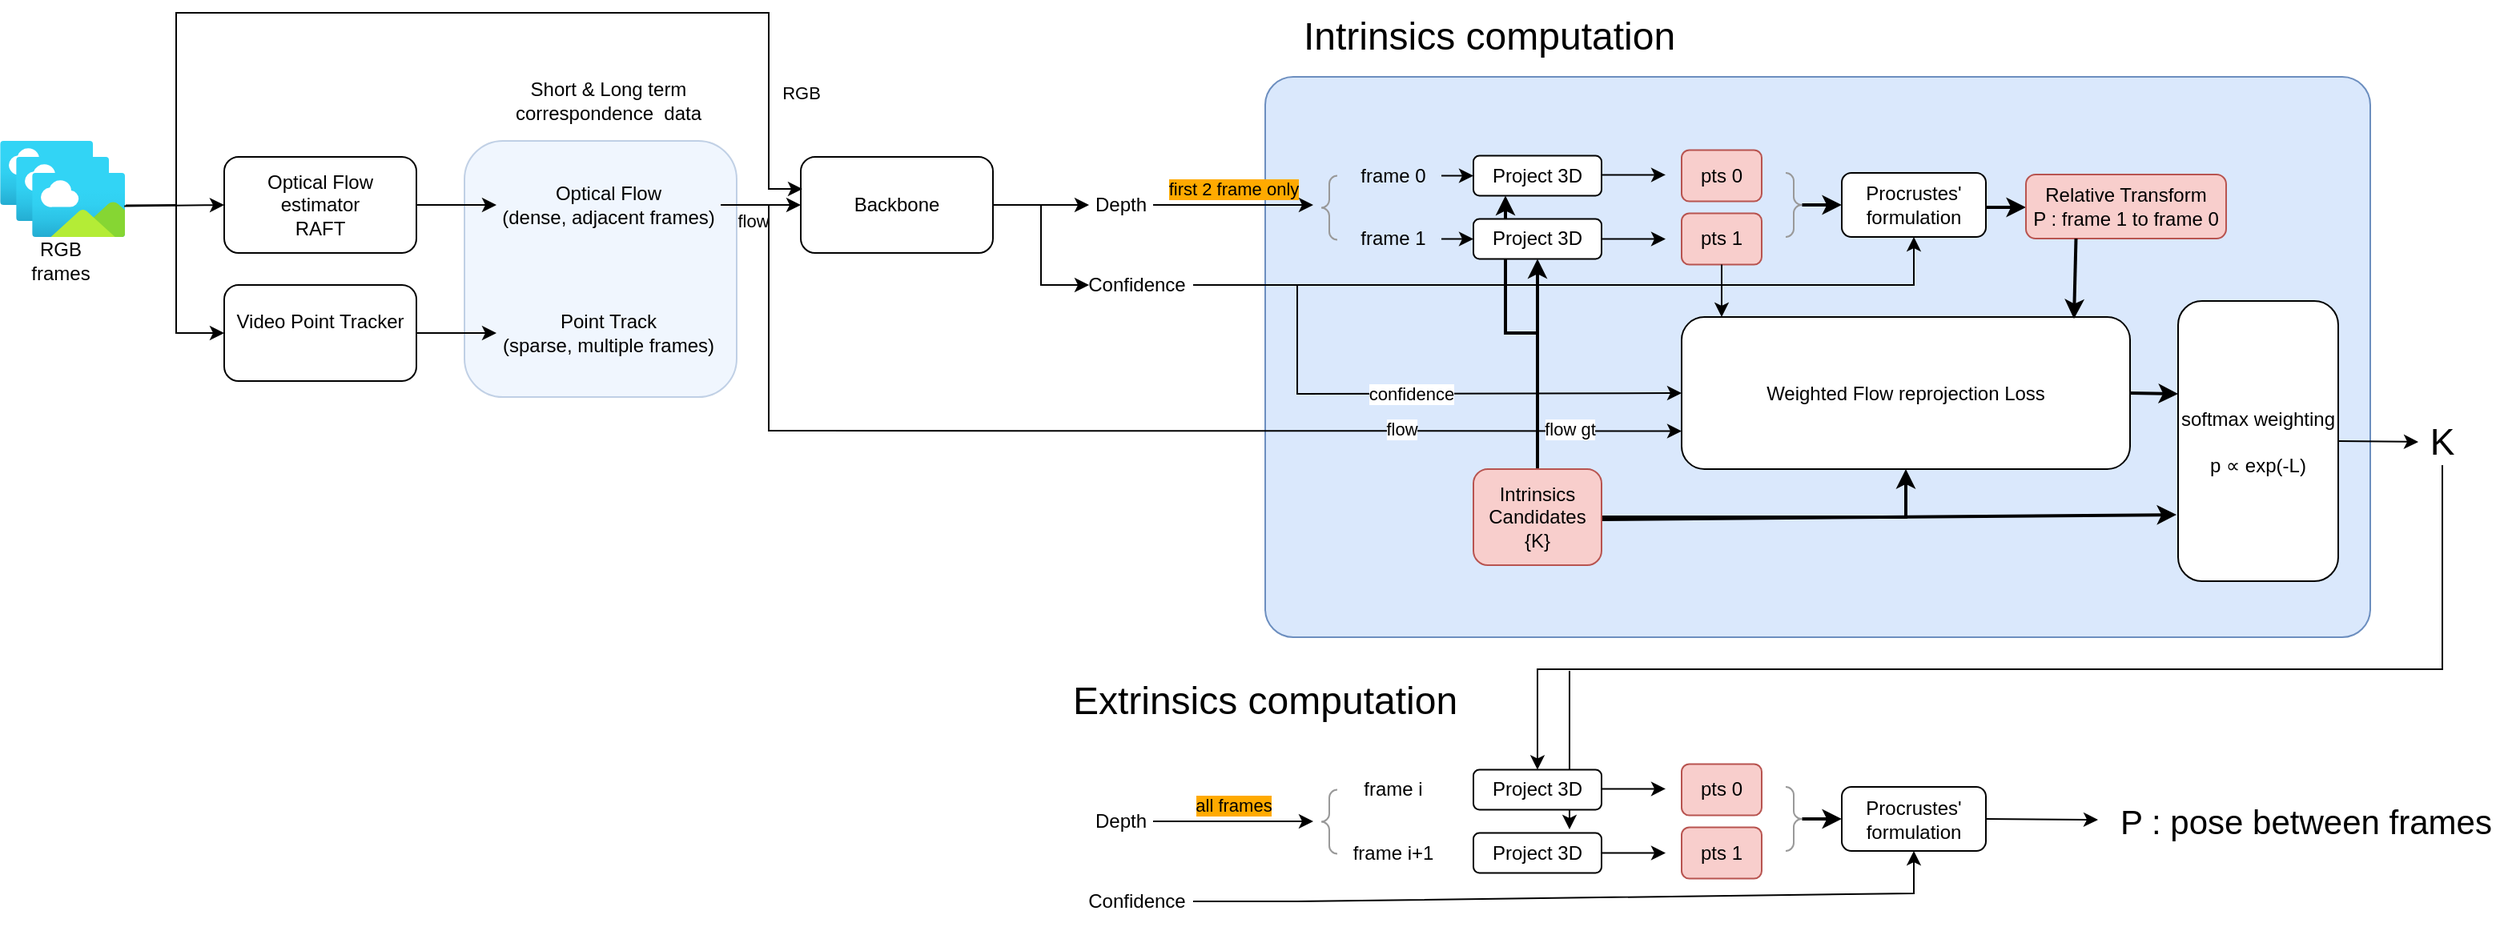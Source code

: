 <mxfile version="24.6.4" type="github">
  <diagram name="Page-1" id="CSq9gCIMowh4JgRdvS-1">
    <mxGraphModel dx="1307" dy="871" grid="1" gridSize="10" guides="1" tooltips="1" connect="1" arrows="1" fold="1" page="1" pageScale="1" pageWidth="850" pageHeight="1100" math="0" shadow="0">
      <root>
        <mxCell id="0" />
        <mxCell id="1" parent="0" />
        <mxCell id="t7wNLIaEmJvvrZCw4mbj-98" value="" style="endArrow=classic;html=1;rounded=0;" edge="1" parent="1">
          <mxGeometry width="50" height="50" relative="1" as="geometry">
            <mxPoint x="1060" y="531" as="sourcePoint" />
            <mxPoint x="1060" y="630" as="targetPoint" />
          </mxGeometry>
        </mxCell>
        <mxCell id="t7wNLIaEmJvvrZCw4mbj-74" value="" style="rounded=1;whiteSpace=wrap;html=1;fillColor=#dae8fc;strokeColor=#6c8ebf;arcSize=5;" vertex="1" parent="1">
          <mxGeometry x="870" y="160" width="690" height="350" as="geometry" />
        </mxCell>
        <mxCell id="t7wNLIaEmJvvrZCw4mbj-75" style="edgeStyle=orthogonalEdgeStyle;rounded=0;orthogonalLoop=1;jettySize=auto;html=1;entryX=0.25;entryY=1;entryDx=0;entryDy=0;strokeWidth=2;" edge="1" parent="1" target="t7wNLIaEmJvvrZCw4mbj-35">
          <mxGeometry relative="1" as="geometry">
            <mxPoint x="1040" y="320" as="sourcePoint" />
            <Array as="points">
              <mxPoint x="1020" y="320" />
            </Array>
          </mxGeometry>
        </mxCell>
        <mxCell id="t7wNLIaEmJvvrZCw4mbj-16" value="" style="rounded=1;whiteSpace=wrap;html=1;fillColor=#dae8fc;strokeColor=#6c8ebf;opacity=40;" vertex="1" parent="1">
          <mxGeometry x="370" y="200" width="170" height="160" as="geometry" />
        </mxCell>
        <mxCell id="t7wNLIaEmJvvrZCw4mbj-1" value="" style="image;aspect=fixed;html=1;points=[];align=center;fontSize=12;image=img/lib/azure2/general/Image.svg;" vertex="1" parent="1">
          <mxGeometry x="80" y="200" width="58.18" height="40" as="geometry" />
        </mxCell>
        <mxCell id="t7wNLIaEmJvvrZCw4mbj-2" value="" style="image;aspect=fixed;html=1;points=[];align=center;fontSize=12;image=img/lib/azure2/general/Image.svg;" vertex="1" parent="1">
          <mxGeometry x="90" y="210" width="58.18" height="40" as="geometry" />
        </mxCell>
        <mxCell id="t7wNLIaEmJvvrZCw4mbj-3" value="" style="image;aspect=fixed;html=1;points=[];align=center;fontSize=12;image=img/lib/azure2/general/Image.svg;" vertex="1" parent="1">
          <mxGeometry x="100" y="220" width="58.18" height="40" as="geometry" />
        </mxCell>
        <mxCell id="t7wNLIaEmJvvrZCw4mbj-4" value="RGB frames" style="text;html=1;align=center;verticalAlign=middle;whiteSpace=wrap;rounded=0;" vertex="1" parent="1">
          <mxGeometry x="88.18" y="260" width="60" height="30" as="geometry" />
        </mxCell>
        <mxCell id="t7wNLIaEmJvvrZCw4mbj-5" value="Optical Flow estimator&lt;div&gt;RAFT&lt;/div&gt;" style="rounded=1;whiteSpace=wrap;html=1;" vertex="1" parent="1">
          <mxGeometry x="220" y="210" width="120" height="60" as="geometry" />
        </mxCell>
        <mxCell id="t7wNLIaEmJvvrZCw4mbj-6" value="Video Point Tracker&lt;div&gt;&lt;br&gt;&lt;/div&gt;" style="rounded=1;whiteSpace=wrap;html=1;" vertex="1" parent="1">
          <mxGeometry x="220" y="290" width="120" height="60" as="geometry" />
        </mxCell>
        <mxCell id="t7wNLIaEmJvvrZCw4mbj-7" value="" style="endArrow=classic;html=1;rounded=0;exitX=0.99;exitY=0.519;exitDx=0;exitDy=0;exitPerimeter=0;entryX=0;entryY=0.5;entryDx=0;entryDy=0;" edge="1" parent="1" source="t7wNLIaEmJvvrZCw4mbj-3" target="t7wNLIaEmJvvrZCw4mbj-5">
          <mxGeometry width="50" height="50" relative="1" as="geometry">
            <mxPoint x="140" y="400" as="sourcePoint" />
            <mxPoint x="190" y="350" as="targetPoint" />
          </mxGeometry>
        </mxCell>
        <mxCell id="t7wNLIaEmJvvrZCw4mbj-9" value="" style="endArrow=classic;html=1;rounded=0;exitX=1.006;exitY=0.507;exitDx=0;exitDy=0;exitPerimeter=0;entryX=0;entryY=0.5;entryDx=0;entryDy=0;" edge="1" parent="1" source="t7wNLIaEmJvvrZCw4mbj-3" target="t7wNLIaEmJvvrZCw4mbj-6">
          <mxGeometry width="50" height="50" relative="1" as="geometry">
            <mxPoint x="100" y="390" as="sourcePoint" />
            <mxPoint x="150" y="340" as="targetPoint" />
            <Array as="points">
              <mxPoint x="190" y="240" />
              <mxPoint x="190" y="320" />
            </Array>
          </mxGeometry>
        </mxCell>
        <mxCell id="t7wNLIaEmJvvrZCw4mbj-12" value="" style="endArrow=classic;html=1;rounded=0;exitX=1;exitY=0.5;exitDx=0;exitDy=0;" edge="1" parent="1" source="t7wNLIaEmJvvrZCw4mbj-5">
          <mxGeometry width="50" height="50" relative="1" as="geometry">
            <mxPoint x="370" y="270" as="sourcePoint" />
            <mxPoint x="390" y="240" as="targetPoint" />
          </mxGeometry>
        </mxCell>
        <mxCell id="t7wNLIaEmJvvrZCw4mbj-13" value="Optical Flow&lt;div&gt;(dense, adjacent frames)&lt;/div&gt;" style="text;html=1;align=center;verticalAlign=middle;whiteSpace=wrap;rounded=0;" vertex="1" parent="1">
          <mxGeometry x="390" y="225" width="140" height="30" as="geometry" />
        </mxCell>
        <mxCell id="t7wNLIaEmJvvrZCw4mbj-14" value="" style="endArrow=classic;html=1;rounded=0;exitX=1;exitY=0.5;exitDx=0;exitDy=0;" edge="1" parent="1" source="t7wNLIaEmJvvrZCw4mbj-6">
          <mxGeometry width="50" height="50" relative="1" as="geometry">
            <mxPoint x="380" y="400" as="sourcePoint" />
            <mxPoint x="390" y="320" as="targetPoint" />
          </mxGeometry>
        </mxCell>
        <mxCell id="t7wNLIaEmJvvrZCw4mbj-15" value="Point Track&lt;div&gt;(sparse, multiple frames)&lt;/div&gt;" style="text;html=1;align=center;verticalAlign=middle;whiteSpace=wrap;rounded=0;" vertex="1" parent="1">
          <mxGeometry x="390" y="305" width="140" height="30" as="geometry" />
        </mxCell>
        <mxCell id="t7wNLIaEmJvvrZCw4mbj-17" value="Short &amp;amp; Long term correspondence &amp;nbsp;data" style="text;html=1;align=center;verticalAlign=middle;whiteSpace=wrap;rounded=0;" vertex="1" parent="1">
          <mxGeometry x="400" y="160" width="120" height="30" as="geometry" />
        </mxCell>
        <mxCell id="t7wNLIaEmJvvrZCw4mbj-18" value="Backbone" style="rounded=1;whiteSpace=wrap;html=1;" vertex="1" parent="1">
          <mxGeometry x="580" y="210" width="120" height="60" as="geometry" />
        </mxCell>
        <mxCell id="t7wNLIaEmJvvrZCw4mbj-19" value="" style="endArrow=classic;html=1;rounded=0;exitX=1;exitY=0.5;exitDx=0;exitDy=0;entryX=0;entryY=0.5;entryDx=0;entryDy=0;" edge="1" parent="1" source="t7wNLIaEmJvvrZCw4mbj-13" target="t7wNLIaEmJvvrZCw4mbj-18">
          <mxGeometry width="50" height="50" relative="1" as="geometry">
            <mxPoint x="580" y="360" as="sourcePoint" />
            <mxPoint x="630" y="310" as="targetPoint" />
          </mxGeometry>
        </mxCell>
        <mxCell id="t7wNLIaEmJvvrZCw4mbj-22" value="flow" style="edgeLabel;html=1;align=center;verticalAlign=middle;resizable=0;points=[];" vertex="1" connectable="0" parent="t7wNLIaEmJvvrZCw4mbj-19">
          <mxGeometry x="0.2" relative="1" as="geometry">
            <mxPoint x="-10" y="10" as="offset" />
          </mxGeometry>
        </mxCell>
        <mxCell id="t7wNLIaEmJvvrZCw4mbj-20" value="" style="endArrow=classic;html=1;rounded=0;" edge="1" parent="1">
          <mxGeometry width="50" height="50" relative="1" as="geometry">
            <mxPoint x="190" y="240" as="sourcePoint" />
            <mxPoint x="581" y="230" as="targetPoint" />
            <Array as="points">
              <mxPoint x="190" y="120" />
              <mxPoint x="560" y="120" />
              <mxPoint x="560" y="230" />
            </Array>
          </mxGeometry>
        </mxCell>
        <mxCell id="t7wNLIaEmJvvrZCw4mbj-21" value="RGB" style="edgeLabel;html=1;align=center;verticalAlign=middle;resizable=0;points=[];" vertex="1" connectable="0" parent="t7wNLIaEmJvvrZCw4mbj-20">
          <mxGeometry x="0.706" y="1" relative="1" as="geometry">
            <mxPoint x="19" y="10" as="offset" />
          </mxGeometry>
        </mxCell>
        <mxCell id="t7wNLIaEmJvvrZCw4mbj-23" value="" style="endArrow=classic;html=1;rounded=0;exitX=1;exitY=0.5;exitDx=0;exitDy=0;" edge="1" parent="1" source="t7wNLIaEmJvvrZCw4mbj-18">
          <mxGeometry width="50" height="50" relative="1" as="geometry">
            <mxPoint x="740" y="340" as="sourcePoint" />
            <mxPoint x="760" y="240" as="targetPoint" />
          </mxGeometry>
        </mxCell>
        <mxCell id="t7wNLIaEmJvvrZCw4mbj-24" value="Depth" style="text;html=1;align=center;verticalAlign=middle;whiteSpace=wrap;rounded=0;" vertex="1" parent="1">
          <mxGeometry x="760" y="225" width="40" height="30" as="geometry" />
        </mxCell>
        <mxCell id="t7wNLIaEmJvvrZCw4mbj-25" value="Confidence" style="text;html=1;align=center;verticalAlign=middle;whiteSpace=wrap;rounded=0;" vertex="1" parent="1">
          <mxGeometry x="755" y="275" width="70" height="30" as="geometry" />
        </mxCell>
        <mxCell id="t7wNLIaEmJvvrZCw4mbj-26" value="" style="endArrow=classic;html=1;rounded=0;" edge="1" parent="1">
          <mxGeometry width="50" height="50" relative="1" as="geometry">
            <mxPoint x="700" y="240" as="sourcePoint" />
            <mxPoint x="760" y="290" as="targetPoint" />
            <Array as="points">
              <mxPoint x="730" y="240" />
              <mxPoint x="730" y="290" />
            </Array>
          </mxGeometry>
        </mxCell>
        <mxCell id="t7wNLIaEmJvvrZCw4mbj-30" value="&lt;font style=&quot;font-size: 24px;&quot;&gt;Intrinsics computation&lt;/font&gt;" style="text;html=1;align=center;verticalAlign=middle;whiteSpace=wrap;rounded=0;" vertex="1" parent="1">
          <mxGeometry x="890" y="120" width="240" height="30" as="geometry" />
        </mxCell>
        <mxCell id="t7wNLIaEmJvvrZCw4mbj-31" value="" style="endArrow=classic;html=1;rounded=0;exitX=1;exitY=0.5;exitDx=0;exitDy=0;" edge="1" parent="1" source="t7wNLIaEmJvvrZCw4mbj-24">
          <mxGeometry width="50" height="50" relative="1" as="geometry">
            <mxPoint x="830" y="500" as="sourcePoint" />
            <mxPoint x="900" y="240" as="targetPoint" />
          </mxGeometry>
        </mxCell>
        <mxCell id="t7wNLIaEmJvvrZCw4mbj-32" value="first 2 frame only" style="edgeLabel;html=1;align=center;verticalAlign=middle;resizable=0;points=[];labelBackgroundColor=#ffaa00;" vertex="1" connectable="0" parent="t7wNLIaEmJvvrZCw4mbj-31">
          <mxGeometry x="0.153" y="1" relative="1" as="geometry">
            <mxPoint x="-8" y="-9" as="offset" />
          </mxGeometry>
        </mxCell>
        <mxCell id="t7wNLIaEmJvvrZCw4mbj-34" value="" style="endArrow=classic;html=1;rounded=0;entryX=0.5;entryY=1;entryDx=0;entryDy=0;exitX=0.5;exitY=0;exitDx=0;exitDy=0;strokeWidth=2;" edge="1" parent="1" source="t7wNLIaEmJvvrZCw4mbj-33" target="t7wNLIaEmJvvrZCw4mbj-37">
          <mxGeometry width="50" height="50" relative="1" as="geometry">
            <mxPoint x="1040" y="290" as="sourcePoint" />
            <mxPoint x="980" y="370" as="targetPoint" />
          </mxGeometry>
        </mxCell>
        <mxCell id="t7wNLIaEmJvvrZCw4mbj-35" value="Project 3D" style="rounded=1;whiteSpace=wrap;html=1;" vertex="1" parent="1">
          <mxGeometry x="1000" y="209.25" width="80" height="25" as="geometry" />
        </mxCell>
        <mxCell id="t7wNLIaEmJvvrZCw4mbj-36" value="" style="labelPosition=right;align=left;strokeWidth=1;shape=mxgraph.mockup.markup.curlyBrace;html=1;shadow=0;dashed=0;strokeColor=#999999;direction=north;" vertex="1" parent="1">
          <mxGeometry x="900" y="221.75" width="20" height="40" as="geometry" />
        </mxCell>
        <mxCell id="t7wNLIaEmJvvrZCw4mbj-37" value="Project 3D" style="rounded=1;whiteSpace=wrap;html=1;" vertex="1" parent="1">
          <mxGeometry x="1000" y="248.75" width="80" height="25" as="geometry" />
        </mxCell>
        <mxCell id="t7wNLIaEmJvvrZCw4mbj-38" value="frame 0" style="text;html=1;align=center;verticalAlign=middle;whiteSpace=wrap;rounded=0;" vertex="1" parent="1">
          <mxGeometry x="920" y="206.75" width="60" height="30" as="geometry" />
        </mxCell>
        <mxCell id="t7wNLIaEmJvvrZCw4mbj-39" value="frame 1" style="text;html=1;align=center;verticalAlign=middle;whiteSpace=wrap;rounded=0;" vertex="1" parent="1">
          <mxGeometry x="920" y="246.25" width="60" height="30" as="geometry" />
        </mxCell>
        <mxCell id="t7wNLIaEmJvvrZCw4mbj-40" value="" style="endArrow=classic;html=1;rounded=0;exitX=1;exitY=0.5;exitDx=0;exitDy=0;entryX=0;entryY=0.5;entryDx=0;entryDy=0;" edge="1" parent="1" source="t7wNLIaEmJvvrZCw4mbj-38" target="t7wNLIaEmJvvrZCw4mbj-35">
          <mxGeometry width="50" height="50" relative="1" as="geometry">
            <mxPoint x="1000" y="301.75" as="sourcePoint" />
            <mxPoint x="1050" y="251.75" as="targetPoint" />
          </mxGeometry>
        </mxCell>
        <mxCell id="t7wNLIaEmJvvrZCw4mbj-41" value="" style="endArrow=classic;html=1;rounded=0;exitX=1;exitY=0.5;exitDx=0;exitDy=0;entryX=0;entryY=0.5;entryDx=0;entryDy=0;" edge="1" parent="1" source="t7wNLIaEmJvvrZCw4mbj-39" target="t7wNLIaEmJvvrZCw4mbj-37">
          <mxGeometry width="50" height="50" relative="1" as="geometry">
            <mxPoint x="970" y="341.25" as="sourcePoint" />
            <mxPoint x="1020" y="291.25" as="targetPoint" />
          </mxGeometry>
        </mxCell>
        <mxCell id="t7wNLIaEmJvvrZCw4mbj-42" value="" style="endArrow=classic;html=1;rounded=0;exitX=1;exitY=0.5;exitDx=0;exitDy=0;" edge="1" parent="1" source="t7wNLIaEmJvvrZCw4mbj-37">
          <mxGeometry width="50" height="50" relative="1" as="geometry">
            <mxPoint x="1130" y="281.25" as="sourcePoint" />
            <mxPoint x="1120" y="261.25" as="targetPoint" />
          </mxGeometry>
        </mxCell>
        <mxCell id="t7wNLIaEmJvvrZCw4mbj-43" value="" style="endArrow=classic;html=1;rounded=0;exitX=1;exitY=0.5;exitDx=0;exitDy=0;" edge="1" parent="1">
          <mxGeometry width="50" height="50" relative="1" as="geometry">
            <mxPoint x="1080" y="221.21" as="sourcePoint" />
            <mxPoint x="1120" y="221.21" as="targetPoint" />
          </mxGeometry>
        </mxCell>
        <mxCell id="t7wNLIaEmJvvrZCw4mbj-45" value="pts 0" style="rounded=1;whiteSpace=wrap;html=1;fillColor=#f8cecc;strokeColor=#b85450;" vertex="1" parent="1">
          <mxGeometry x="1130" y="205.75" width="50" height="32" as="geometry" />
        </mxCell>
        <mxCell id="t7wNLIaEmJvvrZCw4mbj-46" value="pts 1" style="rounded=1;whiteSpace=wrap;html=1;fillColor=#f8cecc;strokeColor=#b85450;" vertex="1" parent="1">
          <mxGeometry x="1130" y="245.25" width="50" height="32" as="geometry" />
        </mxCell>
        <mxCell id="t7wNLIaEmJvvrZCw4mbj-53" value="" style="labelPosition=right;align=left;strokeWidth=1;shape=mxgraph.mockup.markup.curlyBrace;html=1;shadow=0;dashed=0;strokeColor=#999999;direction=north;rotation=-180;" vertex="1" parent="1">
          <mxGeometry x="1190" y="220" width="20" height="40" as="geometry" />
        </mxCell>
        <mxCell id="t7wNLIaEmJvvrZCw4mbj-54" value="Procrustes&#39; formulation" style="rounded=1;whiteSpace=wrap;html=1;" vertex="1" parent="1">
          <mxGeometry x="1230" y="220" width="90" height="40" as="geometry" />
        </mxCell>
        <mxCell id="t7wNLIaEmJvvrZCw4mbj-55" value="" style="endArrow=classic;html=1;rounded=0;exitX=0.501;exitY=0.239;exitDx=0;exitDy=0;exitPerimeter=0;entryX=0;entryY=0.5;entryDx=0;entryDy=0;strokeWidth=2;" edge="1" parent="1" source="t7wNLIaEmJvvrZCw4mbj-53" target="t7wNLIaEmJvvrZCw4mbj-54">
          <mxGeometry width="50" height="50" relative="1" as="geometry">
            <mxPoint x="1140" y="360" as="sourcePoint" />
            <mxPoint x="1190" y="310" as="targetPoint" />
          </mxGeometry>
        </mxCell>
        <mxCell id="t7wNLIaEmJvvrZCw4mbj-56" value="" style="endArrow=classic;html=1;rounded=0;exitX=0.501;exitY=0.239;exitDx=0;exitDy=0;exitPerimeter=0;entryX=0;entryY=0.5;entryDx=0;entryDy=0;strokeWidth=2;" edge="1" parent="1">
          <mxGeometry width="50" height="50" relative="1" as="geometry">
            <mxPoint x="1320" y="241.48" as="sourcePoint" />
            <mxPoint x="1345" y="241.48" as="targetPoint" />
          </mxGeometry>
        </mxCell>
        <mxCell id="t7wNLIaEmJvvrZCw4mbj-58" value="Relative Transform&lt;div&gt;P : frame 1 to frame 0&lt;/div&gt;" style="rounded=1;whiteSpace=wrap;html=1;fillColor=#f8cecc;strokeColor=#b85450;" vertex="1" parent="1">
          <mxGeometry x="1345" y="221" width="125" height="40" as="geometry" />
        </mxCell>
        <mxCell id="t7wNLIaEmJvvrZCw4mbj-59" value="Weighted Flow reprojection Loss" style="rounded=1;whiteSpace=wrap;html=1;" vertex="1" parent="1">
          <mxGeometry x="1130" y="310" width="280" height="95" as="geometry" />
        </mxCell>
        <mxCell id="t7wNLIaEmJvvrZCw4mbj-61" value="" style="endArrow=classic;html=1;rounded=0;exitX=0.5;exitY=1;exitDx=0;exitDy=0;" edge="1" parent="1" source="t7wNLIaEmJvvrZCw4mbj-46">
          <mxGeometry width="50" height="50" relative="1" as="geometry">
            <mxPoint x="1080" y="430" as="sourcePoint" />
            <mxPoint x="1155" y="310" as="targetPoint" />
          </mxGeometry>
        </mxCell>
        <mxCell id="t7wNLIaEmJvvrZCw4mbj-62" value="" style="endArrow=classic;html=1;rounded=0;exitX=0.25;exitY=1;exitDx=0;exitDy=0;entryX=0.875;entryY=0.012;entryDx=0;entryDy=0;entryPerimeter=0;strokeWidth=2;" edge="1" parent="1" source="t7wNLIaEmJvvrZCw4mbj-58" target="t7wNLIaEmJvvrZCw4mbj-59">
          <mxGeometry width="50" height="50" relative="1" as="geometry">
            <mxPoint x="1380" y="380" as="sourcePoint" />
            <mxPoint x="1430" y="330" as="targetPoint" />
          </mxGeometry>
        </mxCell>
        <mxCell id="t7wNLIaEmJvvrZCw4mbj-63" value="" style="endArrow=classic;html=1;rounded=0;exitX=1.012;exitY=0.183;exitDx=0;exitDy=0;strokeWidth=2;exitPerimeter=0;" edge="1" parent="1">
          <mxGeometry width="50" height="50" relative="1" as="geometry">
            <mxPoint x="1080.0" y="436.49" as="sourcePoint" />
            <mxPoint x="1439.04" y="433.51" as="targetPoint" />
          </mxGeometry>
        </mxCell>
        <mxCell id="t7wNLIaEmJvvrZCw4mbj-64" value="" style="endArrow=classic;html=1;rounded=0;entryX=0;entryY=0.5;entryDx=0;entryDy=0;exitX=1;exitY=0.5;exitDx=0;exitDy=0;" edge="1" parent="1" source="t7wNLIaEmJvvrZCw4mbj-25" target="t7wNLIaEmJvvrZCw4mbj-59">
          <mxGeometry width="50" height="50" relative="1" as="geometry">
            <mxPoint x="880" y="440" as="sourcePoint" />
            <mxPoint x="930" y="390" as="targetPoint" />
            <Array as="points">
              <mxPoint x="890" y="290" />
              <mxPoint x="890" y="358" />
            </Array>
          </mxGeometry>
        </mxCell>
        <mxCell id="t7wNLIaEmJvvrZCw4mbj-68" value="confidence" style="edgeLabel;html=1;align=center;verticalAlign=middle;resizable=0;points=[];" vertex="1" connectable="0" parent="t7wNLIaEmJvvrZCw4mbj-64">
          <mxGeometry x="0.149" y="1" relative="1" as="geometry">
            <mxPoint x="-11" y="1" as="offset" />
          </mxGeometry>
        </mxCell>
        <mxCell id="t7wNLIaEmJvvrZCw4mbj-65" value="" style="endArrow=classic;html=1;rounded=0;entryX=0;entryY=0.75;entryDx=0;entryDy=0;" edge="1" parent="1" target="t7wNLIaEmJvvrZCw4mbj-59">
          <mxGeometry width="50" height="50" relative="1" as="geometry">
            <mxPoint x="560" y="240" as="sourcePoint" />
            <mxPoint x="1120" y="390" as="targetPoint" />
            <Array as="points">
              <mxPoint x="560" y="381" />
            </Array>
          </mxGeometry>
        </mxCell>
        <mxCell id="t7wNLIaEmJvvrZCw4mbj-67" value="flow gt" style="edgeLabel;html=1;align=center;verticalAlign=middle;resizable=0;points=[];" vertex="1" connectable="0" parent="t7wNLIaEmJvvrZCw4mbj-65">
          <mxGeometry x="0.801" y="1" relative="1" as="geometry">
            <mxPoint as="offset" />
          </mxGeometry>
        </mxCell>
        <mxCell id="t7wNLIaEmJvvrZCw4mbj-69" value="flow" style="edgeLabel;html=1;align=center;verticalAlign=middle;resizable=0;points=[];" vertex="1" connectable="0" parent="t7wNLIaEmJvvrZCw4mbj-65">
          <mxGeometry x="0.507" y="1" relative="1" as="geometry">
            <mxPoint as="offset" />
          </mxGeometry>
        </mxCell>
        <mxCell id="t7wNLIaEmJvvrZCw4mbj-76" style="edgeStyle=orthogonalEdgeStyle;rounded=0;orthogonalLoop=1;jettySize=auto;html=1;exitX=1;exitY=0.5;exitDx=0;exitDy=0;entryX=0.5;entryY=1;entryDx=0;entryDy=0;strokeWidth=2;" edge="1" parent="1" source="t7wNLIaEmJvvrZCw4mbj-33" target="t7wNLIaEmJvvrZCw4mbj-59">
          <mxGeometry relative="1" as="geometry" />
        </mxCell>
        <mxCell id="t7wNLIaEmJvvrZCw4mbj-33" value="&lt;div&gt;Intrinsics Candidates&lt;/div&gt;{K}" style="rounded=1;whiteSpace=wrap;html=1;fillColor=#f8cecc;strokeColor=#b85450;" vertex="1" parent="1">
          <mxGeometry x="1000" y="405" width="80" height="60" as="geometry" />
        </mxCell>
        <mxCell id="t7wNLIaEmJvvrZCw4mbj-70" value="" style="endArrow=classic;html=1;rounded=0;exitX=1;exitY=0.5;exitDx=0;exitDy=0;strokeWidth=2;" edge="1" parent="1" source="t7wNLIaEmJvvrZCw4mbj-59">
          <mxGeometry width="50" height="50" relative="1" as="geometry">
            <mxPoint x="1440" y="380" as="sourcePoint" />
            <mxPoint x="1440" y="358" as="targetPoint" />
          </mxGeometry>
        </mxCell>
        <mxCell id="t7wNLIaEmJvvrZCw4mbj-71" value="&lt;div&gt;softmax weighting&lt;/div&gt;&lt;div&gt;&lt;br&gt;&lt;/div&gt;p&amp;nbsp;∝ exp(-L)" style="rounded=1;whiteSpace=wrap;html=1;" vertex="1" parent="1">
          <mxGeometry x="1440" y="300" width="100" height="175" as="geometry" />
        </mxCell>
        <mxCell id="t7wNLIaEmJvvrZCw4mbj-72" value="" style="endArrow=classic;html=1;rounded=0;exitX=1;exitY=0.5;exitDx=0;exitDy=0;" edge="1" parent="1" source="t7wNLIaEmJvvrZCw4mbj-71">
          <mxGeometry width="50" height="50" relative="1" as="geometry">
            <mxPoint x="1570" y="385" as="sourcePoint" />
            <mxPoint x="1590" y="388" as="targetPoint" />
          </mxGeometry>
        </mxCell>
        <mxCell id="t7wNLIaEmJvvrZCw4mbj-97" style="edgeStyle=orthogonalEdgeStyle;rounded=0;orthogonalLoop=1;jettySize=auto;html=1;entryX=0.5;entryY=0;entryDx=0;entryDy=0;" edge="1" parent="1" source="t7wNLIaEmJvvrZCw4mbj-73" target="t7wNLIaEmJvvrZCw4mbj-85">
          <mxGeometry relative="1" as="geometry">
            <Array as="points">
              <mxPoint x="1605" y="530" />
              <mxPoint x="1040" y="530" />
            </Array>
          </mxGeometry>
        </mxCell>
        <mxCell id="t7wNLIaEmJvvrZCw4mbj-73" value="&lt;font style=&quot;font-size: 23px;&quot;&gt;K&lt;/font&gt;" style="text;html=1;align=center;verticalAlign=middle;whiteSpace=wrap;rounded=0;" vertex="1" parent="1">
          <mxGeometry x="1590" y="372.5" width="30" height="30" as="geometry" />
        </mxCell>
        <mxCell id="t7wNLIaEmJvvrZCw4mbj-77" value="&lt;font style=&quot;font-size: 24px;&quot;&gt;Extrinsics computation&lt;/font&gt;" style="text;html=1;align=center;verticalAlign=middle;whiteSpace=wrap;rounded=0;" vertex="1" parent="1">
          <mxGeometry x="740" y="535" width="260" height="30" as="geometry" />
        </mxCell>
        <mxCell id="t7wNLIaEmJvvrZCw4mbj-78" value="" style="endArrow=classic;html=1;rounded=0;entryX=0.5;entryY=1;entryDx=0;entryDy=0;" edge="1" parent="1" target="t7wNLIaEmJvvrZCw4mbj-54">
          <mxGeometry width="50" height="50" relative="1" as="geometry">
            <mxPoint x="890" y="290" as="sourcePoint" />
            <mxPoint x="790" y="450" as="targetPoint" />
            <Array as="points">
              <mxPoint x="1275" y="290" />
            </Array>
          </mxGeometry>
        </mxCell>
        <mxCell id="t7wNLIaEmJvvrZCw4mbj-79" value="Depth" style="text;html=1;align=center;verticalAlign=middle;whiteSpace=wrap;rounded=0;" vertex="1" parent="1">
          <mxGeometry x="760" y="610" width="40" height="30" as="geometry" />
        </mxCell>
        <mxCell id="t7wNLIaEmJvvrZCw4mbj-80" value="Confidence" style="text;html=1;align=center;verticalAlign=middle;whiteSpace=wrap;rounded=0;" vertex="1" parent="1">
          <mxGeometry x="755" y="660" width="70" height="30" as="geometry" />
        </mxCell>
        <mxCell id="t7wNLIaEmJvvrZCw4mbj-81" value="" style="endArrow=classic;html=1;rounded=0;exitX=1;exitY=0.5;exitDx=0;exitDy=0;" edge="1" parent="1" source="t7wNLIaEmJvvrZCw4mbj-79">
          <mxGeometry width="50" height="50" relative="1" as="geometry">
            <mxPoint x="830" y="885" as="sourcePoint" />
            <mxPoint x="900" y="625" as="targetPoint" />
          </mxGeometry>
        </mxCell>
        <mxCell id="t7wNLIaEmJvvrZCw4mbj-82" value="all frames" style="edgeLabel;html=1;align=center;verticalAlign=middle;resizable=0;points=[];labelBackgroundColor=#ffaa00;" vertex="1" connectable="0" parent="t7wNLIaEmJvvrZCw4mbj-81">
          <mxGeometry x="0.153" y="1" relative="1" as="geometry">
            <mxPoint x="-8" y="-9" as="offset" />
          </mxGeometry>
        </mxCell>
        <mxCell id="t7wNLIaEmJvvrZCw4mbj-83" value="" style="endArrow=classic;html=1;rounded=0;entryX=0.5;entryY=1;entryDx=0;entryDy=0;exitX=1;exitY=0.5;exitDx=0;exitDy=0;" edge="1" parent="1" source="t7wNLIaEmJvvrZCw4mbj-80" target="t7wNLIaEmJvvrZCw4mbj-95">
          <mxGeometry width="50" height="50" relative="1" as="geometry">
            <mxPoint x="880" y="825" as="sourcePoint" />
            <mxPoint x="1130" y="743" as="targetPoint" />
            <Array as="points">
              <mxPoint x="890" y="675" />
              <mxPoint x="1275" y="670" />
            </Array>
          </mxGeometry>
        </mxCell>
        <mxCell id="t7wNLIaEmJvvrZCw4mbj-85" value="Project 3D" style="rounded=1;whiteSpace=wrap;html=1;" vertex="1" parent="1">
          <mxGeometry x="1000" y="592.75" width="80" height="25" as="geometry" />
        </mxCell>
        <mxCell id="t7wNLIaEmJvvrZCw4mbj-86" value="" style="labelPosition=right;align=left;strokeWidth=1;shape=mxgraph.mockup.markup.curlyBrace;html=1;shadow=0;dashed=0;strokeColor=#999999;direction=north;" vertex="1" parent="1">
          <mxGeometry x="900" y="605.25" width="20" height="40" as="geometry" />
        </mxCell>
        <mxCell id="t7wNLIaEmJvvrZCw4mbj-87" value="Project 3D" style="rounded=1;whiteSpace=wrap;html=1;" vertex="1" parent="1">
          <mxGeometry x="1000" y="632.25" width="80" height="25" as="geometry" />
        </mxCell>
        <mxCell id="t7wNLIaEmJvvrZCw4mbj-88" value="frame i" style="text;html=1;align=center;verticalAlign=middle;whiteSpace=wrap;rounded=0;" vertex="1" parent="1">
          <mxGeometry x="920" y="590.25" width="60" height="30" as="geometry" />
        </mxCell>
        <mxCell id="t7wNLIaEmJvvrZCw4mbj-89" value="frame i+1" style="text;html=1;align=center;verticalAlign=middle;whiteSpace=wrap;rounded=0;" vertex="1" parent="1">
          <mxGeometry x="920" y="629.75" width="60" height="30" as="geometry" />
        </mxCell>
        <mxCell id="t7wNLIaEmJvvrZCw4mbj-90" value="" style="endArrow=classic;html=1;rounded=0;exitX=1;exitY=0.5;exitDx=0;exitDy=0;" edge="1" parent="1" source="t7wNLIaEmJvvrZCw4mbj-87">
          <mxGeometry width="50" height="50" relative="1" as="geometry">
            <mxPoint x="1130" y="664.75" as="sourcePoint" />
            <mxPoint x="1120" y="644.75" as="targetPoint" />
          </mxGeometry>
        </mxCell>
        <mxCell id="t7wNLIaEmJvvrZCw4mbj-91" value="" style="endArrow=classic;html=1;rounded=0;exitX=1;exitY=0.5;exitDx=0;exitDy=0;" edge="1" parent="1">
          <mxGeometry width="50" height="50" relative="1" as="geometry">
            <mxPoint x="1080" y="604.71" as="sourcePoint" />
            <mxPoint x="1120" y="604.71" as="targetPoint" />
          </mxGeometry>
        </mxCell>
        <mxCell id="t7wNLIaEmJvvrZCw4mbj-92" value="pts 0" style="rounded=1;whiteSpace=wrap;html=1;fillColor=#f8cecc;strokeColor=#b85450;" vertex="1" parent="1">
          <mxGeometry x="1130" y="589.25" width="50" height="32" as="geometry" />
        </mxCell>
        <mxCell id="t7wNLIaEmJvvrZCw4mbj-93" value="pts 1" style="rounded=1;whiteSpace=wrap;html=1;fillColor=#f8cecc;strokeColor=#b85450;" vertex="1" parent="1">
          <mxGeometry x="1130" y="628.75" width="50" height="32" as="geometry" />
        </mxCell>
        <mxCell id="t7wNLIaEmJvvrZCw4mbj-94" value="" style="labelPosition=right;align=left;strokeWidth=1;shape=mxgraph.mockup.markup.curlyBrace;html=1;shadow=0;dashed=0;strokeColor=#999999;direction=north;rotation=-180;" vertex="1" parent="1">
          <mxGeometry x="1190" y="603.5" width="20" height="40" as="geometry" />
        </mxCell>
        <mxCell id="t7wNLIaEmJvvrZCw4mbj-95" value="Procrustes&#39; formulation" style="rounded=1;whiteSpace=wrap;html=1;" vertex="1" parent="1">
          <mxGeometry x="1230" y="603.5" width="90" height="40" as="geometry" />
        </mxCell>
        <mxCell id="t7wNLIaEmJvvrZCw4mbj-96" value="" style="endArrow=classic;html=1;rounded=0;exitX=0.501;exitY=0.239;exitDx=0;exitDy=0;exitPerimeter=0;entryX=0;entryY=0.5;entryDx=0;entryDy=0;strokeWidth=2;" edge="1" parent="1" source="t7wNLIaEmJvvrZCw4mbj-94" target="t7wNLIaEmJvvrZCw4mbj-95">
          <mxGeometry width="50" height="50" relative="1" as="geometry">
            <mxPoint x="1140" y="743.5" as="sourcePoint" />
            <mxPoint x="1190" y="693.5" as="targetPoint" />
          </mxGeometry>
        </mxCell>
        <mxCell id="t7wNLIaEmJvvrZCw4mbj-99" value="" style="endArrow=classic;html=1;rounded=0;exitX=1;exitY=0.5;exitDx=0;exitDy=0;" edge="1" parent="1" source="t7wNLIaEmJvvrZCw4mbj-95">
          <mxGeometry width="50" height="50" relative="1" as="geometry">
            <mxPoint x="1370" y="710" as="sourcePoint" />
            <mxPoint x="1390" y="624" as="targetPoint" />
          </mxGeometry>
        </mxCell>
        <mxCell id="t7wNLIaEmJvvrZCw4mbj-100" value="&lt;font style=&quot;font-size: 21px;&quot;&gt;P : pose between frames&lt;/font&gt;" style="text;html=1;align=center;verticalAlign=middle;whiteSpace=wrap;rounded=0;" vertex="1" parent="1">
          <mxGeometry x="1400" y="610.25" width="240" height="30" as="geometry" />
        </mxCell>
      </root>
    </mxGraphModel>
  </diagram>
</mxfile>
